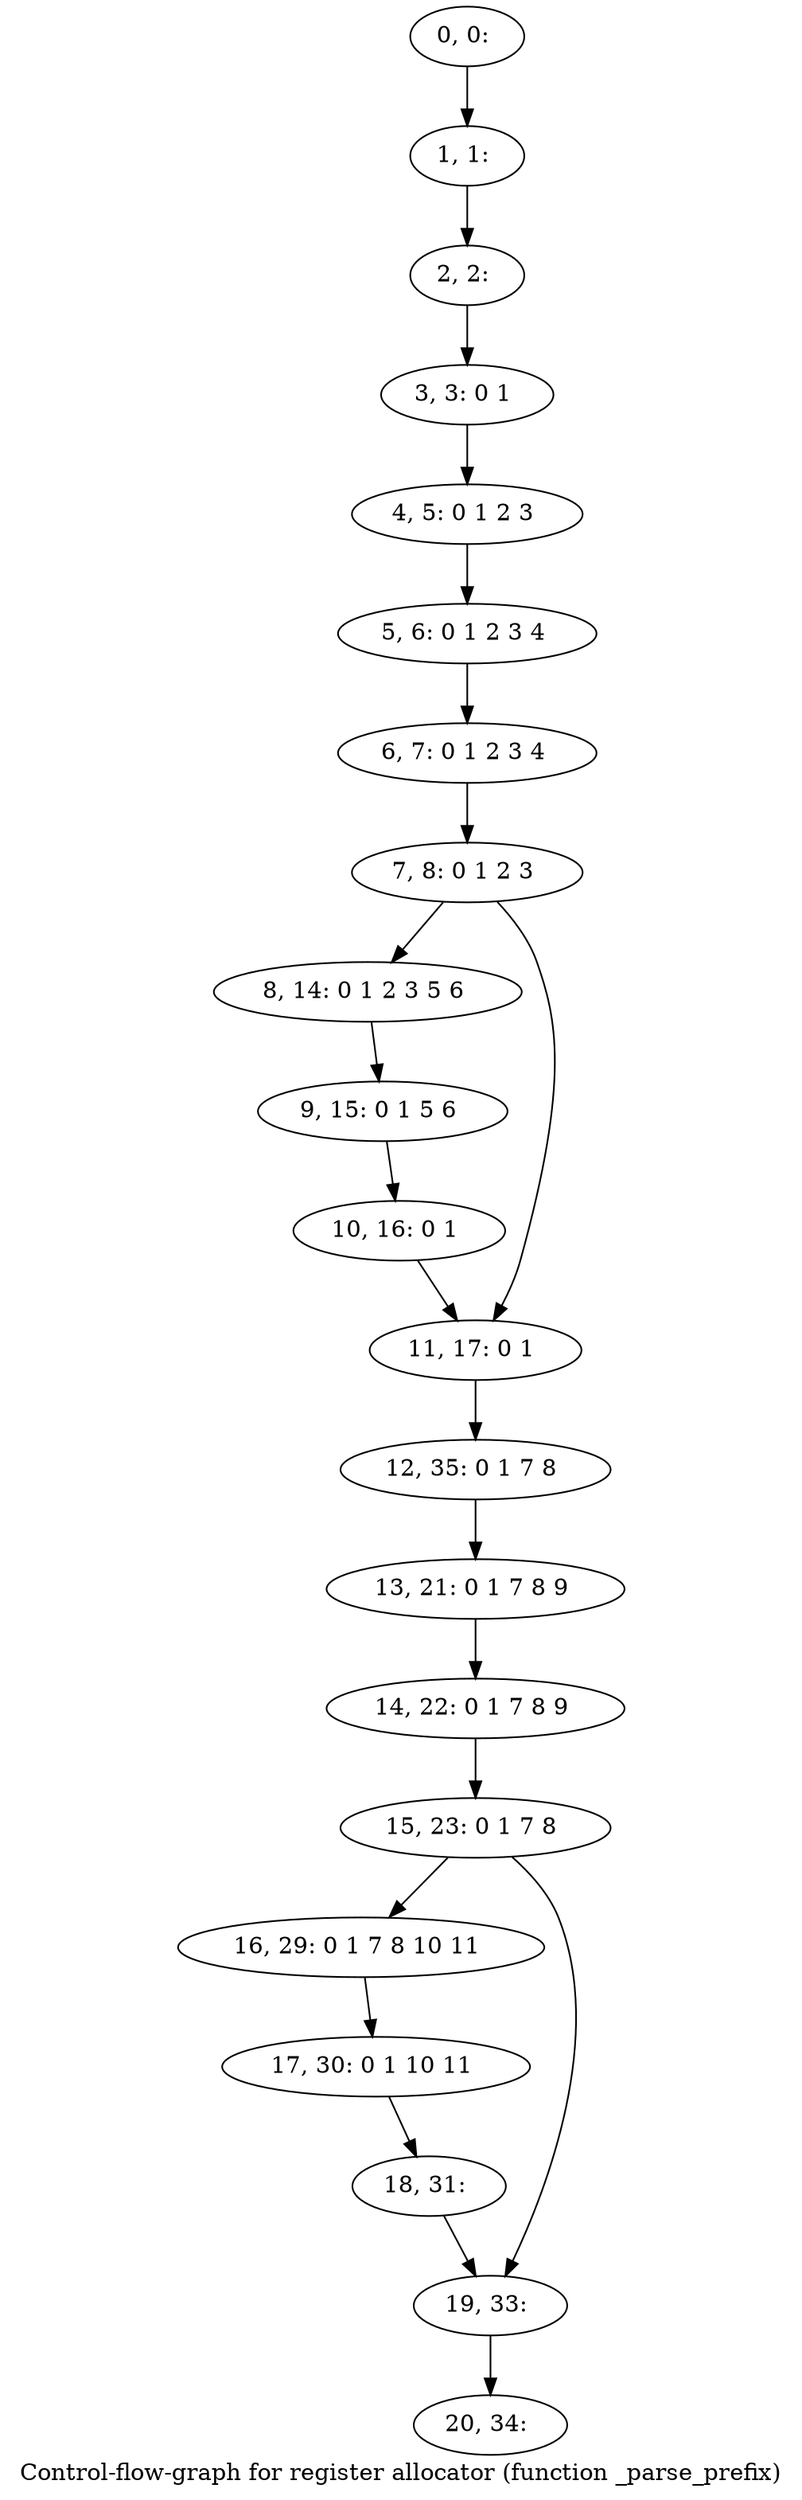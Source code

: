 digraph G {
graph [label="Control-flow-graph for register allocator (function _parse_prefix)"]
0[label="0, 0: "];
1[label="1, 1: "];
2[label="2, 2: "];
3[label="3, 3: 0 1 "];
4[label="4, 5: 0 1 2 3 "];
5[label="5, 6: 0 1 2 3 4 "];
6[label="6, 7: 0 1 2 3 4 "];
7[label="7, 8: 0 1 2 3 "];
8[label="8, 14: 0 1 2 3 5 6 "];
9[label="9, 15: 0 1 5 6 "];
10[label="10, 16: 0 1 "];
11[label="11, 17: 0 1 "];
12[label="12, 35: 0 1 7 8 "];
13[label="13, 21: 0 1 7 8 9 "];
14[label="14, 22: 0 1 7 8 9 "];
15[label="15, 23: 0 1 7 8 "];
16[label="16, 29: 0 1 7 8 10 11 "];
17[label="17, 30: 0 1 10 11 "];
18[label="18, 31: "];
19[label="19, 33: "];
20[label="20, 34: "];
0->1 ;
1->2 ;
2->3 ;
3->4 ;
4->5 ;
5->6 ;
6->7 ;
7->8 ;
7->11 ;
8->9 ;
9->10 ;
10->11 ;
11->12 ;
12->13 ;
13->14 ;
14->15 ;
15->16 ;
15->19 ;
16->17 ;
17->18 ;
18->19 ;
19->20 ;
}
